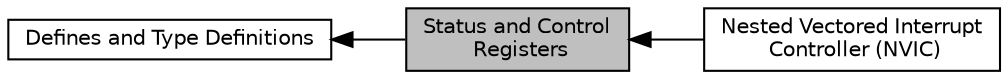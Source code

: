 digraph "Status and Control Registers"
{
  edge [fontname="Helvetica",fontsize="10",labelfontname="Helvetica",labelfontsize="10"];
  node [fontname="Helvetica",fontsize="10",shape=box];
  rankdir=LR;
  Node1 [label="Status and Control\l Registers",height=0.2,width=0.4,color="black", fillcolor="grey75", style="filled", fontcolor="black",tooltip="Core Register type definitions."];
  Node3 [label="Nested Vectored Interrupt\l Controller (NVIC)",height=0.2,width=0.4,color="black", fillcolor="white", style="filled",URL="$group__CMSIS__NVIC.html",tooltip="Type definitions for the NVIC Registers."];
  Node2 [label="Defines and Type Definitions",height=0.2,width=0.4,color="black", fillcolor="white", style="filled",URL="$group__CMSIS__core__register.html",tooltip="Type definitions and defines for Cortex-M processor based devices."];
  Node2->Node1 [shape=plaintext, dir="back", style="solid"];
  Node1->Node3 [shape=plaintext, dir="back", style="solid"];
}
